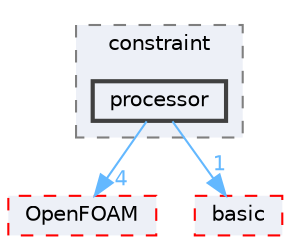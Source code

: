 digraph "src/finiteVolume/fvMesh/fvPatches/constraint/processor"
{
 // LATEX_PDF_SIZE
  bgcolor="transparent";
  edge [fontname=Helvetica,fontsize=10,labelfontname=Helvetica,labelfontsize=10];
  node [fontname=Helvetica,fontsize=10,shape=box,height=0.2,width=0.4];
  compound=true
  subgraph clusterdir_9b55a90ed6410b18bd357d7a8a7e772f {
    graph [ bgcolor="#edf0f7", pencolor="grey50", label="constraint", fontname=Helvetica,fontsize=10 style="filled,dashed", URL="dir_9b55a90ed6410b18bd357d7a8a7e772f.html",tooltip=""]
  dir_fd5ae2e627ba43b08000fe6ae2cd2427 [label="processor", fillcolor="#edf0f7", color="grey25", style="filled,bold", URL="dir_fd5ae2e627ba43b08000fe6ae2cd2427.html",tooltip=""];
  }
  dir_c5473ff19b20e6ec4dfe5c310b3778a8 [label="OpenFOAM", fillcolor="#edf0f7", color="red", style="filled,dashed", URL="dir_c5473ff19b20e6ec4dfe5c310b3778a8.html",tooltip=""];
  dir_dfff1aaafb0557c9fd59e388c1b38ebc [label="basic", fillcolor="#edf0f7", color="red", style="filled,dashed", URL="dir_dfff1aaafb0557c9fd59e388c1b38ebc.html",tooltip=""];
  dir_fd5ae2e627ba43b08000fe6ae2cd2427->dir_c5473ff19b20e6ec4dfe5c310b3778a8 [headlabel="4", labeldistance=1.5 headhref="dir_003081_002695.html" href="dir_003081_002695.html" color="steelblue1" fontcolor="steelblue1"];
  dir_fd5ae2e627ba43b08000fe6ae2cd2427->dir_dfff1aaafb0557c9fd59e388c1b38ebc [headlabel="1", labeldistance=1.5 headhref="dir_003081_000210.html" href="dir_003081_000210.html" color="steelblue1" fontcolor="steelblue1"];
}
